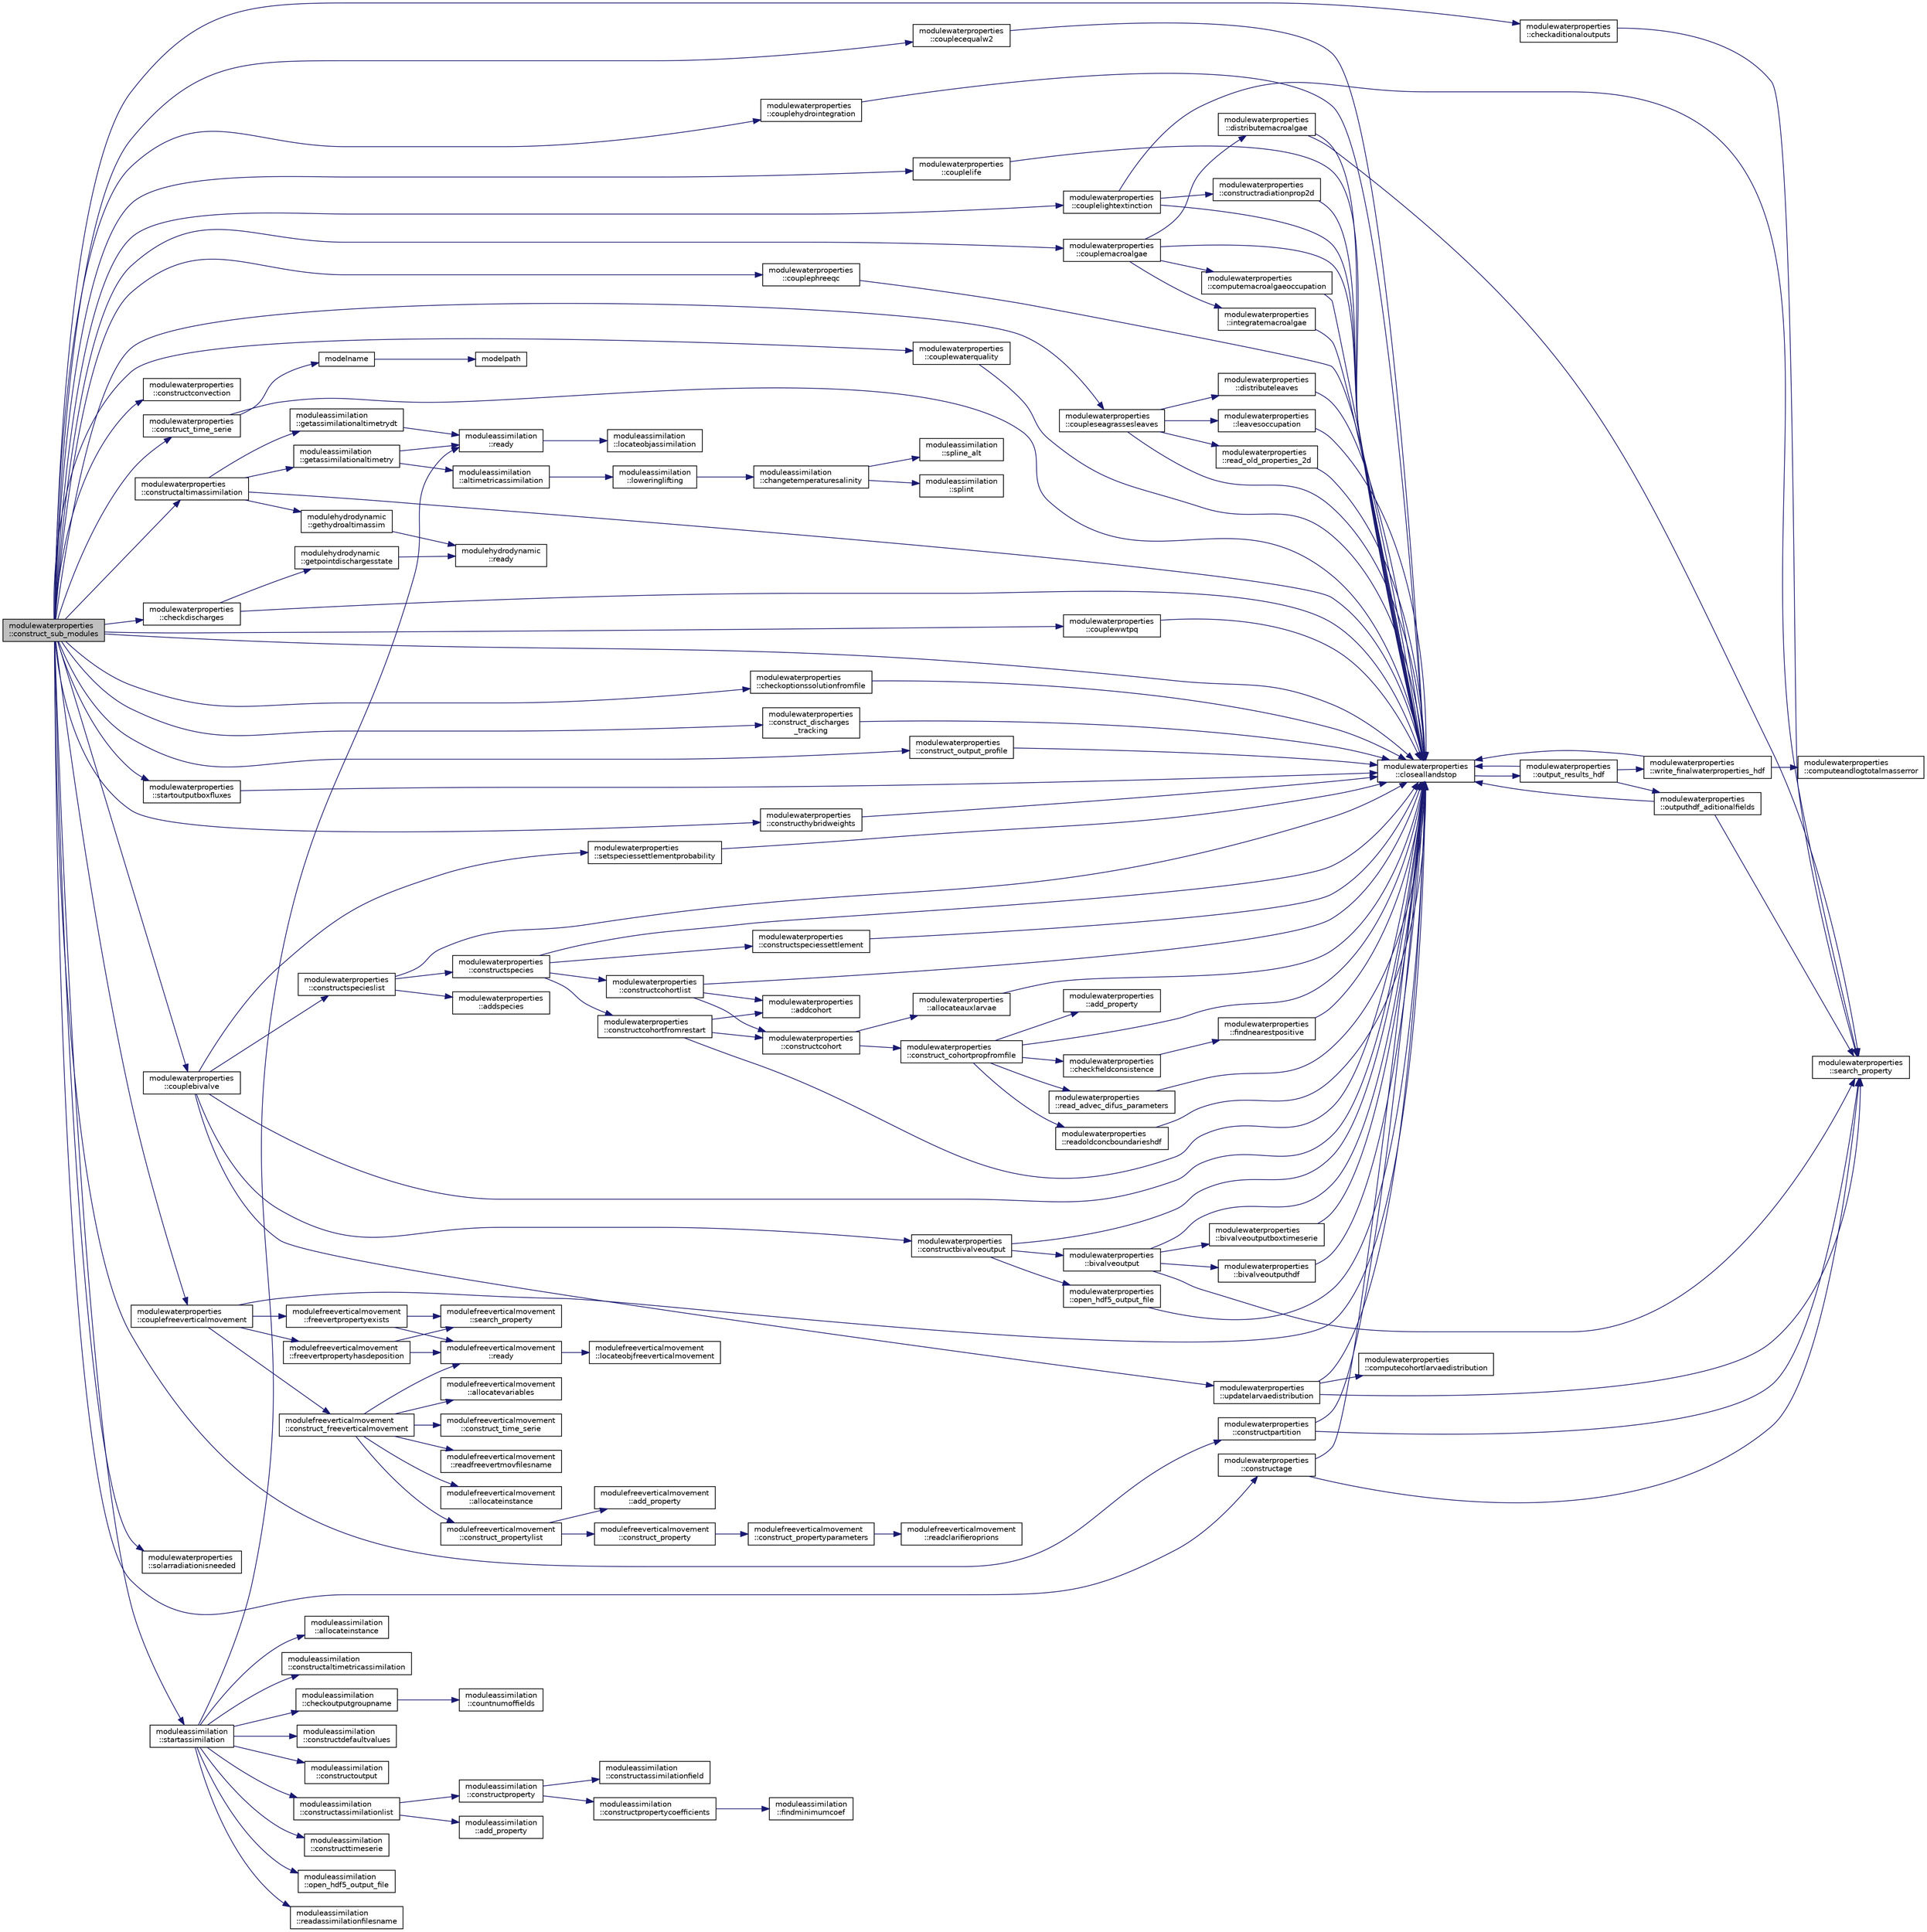 digraph "modulewaterproperties::construct_sub_modules"
{
 // LATEX_PDF_SIZE
  edge [fontname="Helvetica",fontsize="10",labelfontname="Helvetica",labelfontsize="10"];
  node [fontname="Helvetica",fontsize="10",shape=record];
  rankdir="LR";
  Node1 [label="modulewaterproperties\l::construct_sub_modules",height=0.2,width=0.4,color="black", fillcolor="grey75", style="filled", fontcolor="black",tooltip=" "];
  Node1 -> Node2 [color="midnightblue",fontsize="10",style="solid",fontname="Helvetica"];
  Node2 [label="modulewaterproperties\l::checkaditionaloutputs",height=0.2,width=0.4,color="black", fillcolor="white", style="filled",URL="$namespacemodulewaterproperties.html#aa08d6c50fcab3e8816fe7775bd101952",tooltip=" "];
  Node2 -> Node3 [color="midnightblue",fontsize="10",style="solid",fontname="Helvetica"];
  Node3 [label="modulewaterproperties\l::search_property",height=0.2,width=0.4,color="black", fillcolor="white", style="filled",URL="$namespacemodulewaterproperties.html#ae6b7d758da27fb15faee52b3ed14029d",tooltip=" "];
  Node1 -> Node4 [color="midnightblue",fontsize="10",style="solid",fontname="Helvetica"];
  Node4 [label="modulewaterproperties\l::checkdischarges",height=0.2,width=0.4,color="black", fillcolor="white", style="filled",URL="$namespacemodulewaterproperties.html#a3d45e3e4c8782ebce340659d7f000fbb",tooltip=" "];
  Node4 -> Node5 [color="midnightblue",fontsize="10",style="solid",fontname="Helvetica"];
  Node5 [label="modulewaterproperties\l::closeallandstop",height=0.2,width=0.4,color="black", fillcolor="white", style="filled",URL="$namespacemodulewaterproperties.html#a5bb74dfe4637836633ca6817a4a72758",tooltip=" "];
  Node5 -> Node6 [color="midnightblue",fontsize="10",style="solid",fontname="Helvetica"];
  Node6 [label="modulewaterproperties\l::output_results_hdf",height=0.2,width=0.4,color="black", fillcolor="white", style="filled",URL="$namespacemodulewaterproperties.html#a78143a2ee73e78a6441a03852a7b9f9a",tooltip=" "];
  Node6 -> Node5 [color="midnightblue",fontsize="10",style="solid",fontname="Helvetica"];
  Node6 -> Node7 [color="midnightblue",fontsize="10",style="solid",fontname="Helvetica"];
  Node7 [label="modulewaterproperties\l::outputhdf_aditionalfields",height=0.2,width=0.4,color="black", fillcolor="white", style="filled",URL="$namespacemodulewaterproperties.html#a0e590dc368b505cd9ea918d724d3eee3",tooltip=" "];
  Node7 -> Node5 [color="midnightblue",fontsize="10",style="solid",fontname="Helvetica"];
  Node7 -> Node3 [color="midnightblue",fontsize="10",style="solid",fontname="Helvetica"];
  Node6 -> Node8 [color="midnightblue",fontsize="10",style="solid",fontname="Helvetica"];
  Node8 [label="modulewaterproperties\l::write_finalwaterproperties_hdf",height=0.2,width=0.4,color="black", fillcolor="white", style="filled",URL="$namespacemodulewaterproperties.html#a2893cea8ca427b1290aeb65593659aa0",tooltip=" "];
  Node8 -> Node5 [color="midnightblue",fontsize="10",style="solid",fontname="Helvetica"];
  Node8 -> Node9 [color="midnightblue",fontsize="10",style="solid",fontname="Helvetica"];
  Node9 [label="modulewaterproperties\l::computeandlogtotalmasserror",height=0.2,width=0.4,color="black", fillcolor="white", style="filled",URL="$namespacemodulewaterproperties.html#af1b9165b0e72747e4478868c7e5eff00",tooltip=" "];
  Node4 -> Node10 [color="midnightblue",fontsize="10",style="solid",fontname="Helvetica"];
  Node10 [label="modulehydrodynamic\l::getpointdischargesstate",height=0.2,width=0.4,color="black", fillcolor="white", style="filled",URL="$namespacemodulehydrodynamic.html#a6ebc590498ef2108834cad47a70d1f3a",tooltip=" "];
  Node10 -> Node11 [color="midnightblue",fontsize="10",style="solid",fontname="Helvetica"];
  Node11 [label="modulehydrodynamic\l::ready",height=0.2,width=0.4,color="black", fillcolor="white", style="filled",URL="$namespacemodulehydrodynamic.html#a541821548a44af36e71f5eddedae890e",tooltip=" "];
  Node1 -> Node12 [color="midnightblue",fontsize="10",style="solid",fontname="Helvetica"];
  Node12 [label="modulewaterproperties\l::checkoptionssolutionfromfile",height=0.2,width=0.4,color="black", fillcolor="white", style="filled",URL="$namespacemodulewaterproperties.html#a57c8ab92e75b6233d379f6d614bdd148",tooltip=" "];
  Node12 -> Node5 [color="midnightblue",fontsize="10",style="solid",fontname="Helvetica"];
  Node1 -> Node5 [color="midnightblue",fontsize="10",style="solid",fontname="Helvetica"];
  Node1 -> Node13 [color="midnightblue",fontsize="10",style="solid",fontname="Helvetica"];
  Node13 [label="modulewaterproperties\l::construct_discharges\l_tracking",height=0.2,width=0.4,color="black", fillcolor="white", style="filled",URL="$namespacemodulewaterproperties.html#a30c3709afcaafdcec85f3efda5a73d03",tooltip=" "];
  Node13 -> Node5 [color="midnightblue",fontsize="10",style="solid",fontname="Helvetica"];
  Node1 -> Node14 [color="midnightblue",fontsize="10",style="solid",fontname="Helvetica"];
  Node14 [label="modulewaterproperties\l::construct_output_profile",height=0.2,width=0.4,color="black", fillcolor="white", style="filled",URL="$namespacemodulewaterproperties.html#a0df2c60cf00ccbb52f0db0aa65924c93",tooltip=" "];
  Node14 -> Node5 [color="midnightblue",fontsize="10",style="solid",fontname="Helvetica"];
  Node1 -> Node15 [color="midnightblue",fontsize="10",style="solid",fontname="Helvetica"];
  Node15 [label="modulewaterproperties\l::construct_time_serie",height=0.2,width=0.4,color="black", fillcolor="white", style="filled",URL="$namespacemodulewaterproperties.html#a0067cb435852460b42999329f0637ab7",tooltip=" "];
  Node15 -> Node5 [color="midnightblue",fontsize="10",style="solid",fontname="Helvetica"];
  Node15 -> Node16 [color="midnightblue",fontsize="10",style="solid",fontname="Helvetica"];
  Node16 [label="modelname",height=0.2,width=0.4,color="black", fillcolor="white", style="filled",URL="$_main_8_f90.html#af0ae0b978e6573bc461573aa66062e83",tooltip=" "];
  Node16 -> Node17 [color="midnightblue",fontsize="10",style="solid",fontname="Helvetica"];
  Node17 [label="modelpath",height=0.2,width=0.4,color="black", fillcolor="white", style="filled",URL="$_main_8_f90.html#ada5b220b45dcba73a75264dcde43e3bd",tooltip=" "];
  Node1 -> Node18 [color="midnightblue",fontsize="10",style="solid",fontname="Helvetica"];
  Node18 [label="modulewaterproperties\l::constructage",height=0.2,width=0.4,color="black", fillcolor="white", style="filled",URL="$namespacemodulewaterproperties.html#ad670c20ce44d68b70fd32aa550c904db",tooltip=" "];
  Node18 -> Node5 [color="midnightblue",fontsize="10",style="solid",fontname="Helvetica"];
  Node18 -> Node3 [color="midnightblue",fontsize="10",style="solid",fontname="Helvetica"];
  Node1 -> Node19 [color="midnightblue",fontsize="10",style="solid",fontname="Helvetica"];
  Node19 [label="modulewaterproperties\l::constructaltimassimilation",height=0.2,width=0.4,color="black", fillcolor="white", style="filled",URL="$namespacemodulewaterproperties.html#ac1893e82a87294024a1db3f0c2a7a842",tooltip=" "];
  Node19 -> Node5 [color="midnightblue",fontsize="10",style="solid",fontname="Helvetica"];
  Node19 -> Node20 [color="midnightblue",fontsize="10",style="solid",fontname="Helvetica"];
  Node20 [label="moduleassimilation\l::getassimilationaltimetry",height=0.2,width=0.4,color="black", fillcolor="white", style="filled",URL="$namespacemoduleassimilation.html#ae8923d911da53170ca8bc79256ecfaee",tooltip=" "];
  Node20 -> Node21 [color="midnightblue",fontsize="10",style="solid",fontname="Helvetica"];
  Node21 [label="moduleassimilation\l::altimetricassimilation",height=0.2,width=0.4,color="black", fillcolor="white", style="filled",URL="$namespacemoduleassimilation.html#af392c1f06d8b730776cfb5680aaf95cb",tooltip=" "];
  Node21 -> Node22 [color="midnightblue",fontsize="10",style="solid",fontname="Helvetica"];
  Node22 [label="moduleassimilation\l::loweringlifting",height=0.2,width=0.4,color="black", fillcolor="white", style="filled",URL="$namespacemoduleassimilation.html#adb4698b9b7aa680222581e31452094dc",tooltip=" "];
  Node22 -> Node23 [color="midnightblue",fontsize="10",style="solid",fontname="Helvetica"];
  Node23 [label="moduleassimilation\l::changetemperaturesalinity",height=0.2,width=0.4,color="black", fillcolor="white", style="filled",URL="$namespacemoduleassimilation.html#a689487c17f9fdb64311b351530c9244a",tooltip=" "];
  Node23 -> Node24 [color="midnightblue",fontsize="10",style="solid",fontname="Helvetica"];
  Node24 [label="moduleassimilation\l::spline_alt",height=0.2,width=0.4,color="black", fillcolor="white", style="filled",URL="$namespacemoduleassimilation.html#a4473000cecbde1abb63d63fc9a6f5858",tooltip=" "];
  Node23 -> Node25 [color="midnightblue",fontsize="10",style="solid",fontname="Helvetica"];
  Node25 [label="moduleassimilation\l::splint",height=0.2,width=0.4,color="black", fillcolor="white", style="filled",URL="$namespacemoduleassimilation.html#a5db3c59220db22267e7e1e7eca84a356",tooltip=" "];
  Node20 -> Node26 [color="midnightblue",fontsize="10",style="solid",fontname="Helvetica"];
  Node26 [label="moduleassimilation\l::ready",height=0.2,width=0.4,color="black", fillcolor="white", style="filled",URL="$namespacemoduleassimilation.html#a7c7eb17646a26837c5dfb9acc963b010",tooltip=" "];
  Node26 -> Node27 [color="midnightblue",fontsize="10",style="solid",fontname="Helvetica"];
  Node27 [label="moduleassimilation\l::locateobjassimilation",height=0.2,width=0.4,color="black", fillcolor="white", style="filled",URL="$namespacemoduleassimilation.html#acb3e0bb143f8372bac2b99052ba4943d",tooltip=" "];
  Node19 -> Node28 [color="midnightblue",fontsize="10",style="solid",fontname="Helvetica"];
  Node28 [label="moduleassimilation\l::getassimilationaltimetrydt",height=0.2,width=0.4,color="black", fillcolor="white", style="filled",URL="$namespacemoduleassimilation.html#a4c4fab1da99106327a65575667e03252",tooltip=" "];
  Node28 -> Node26 [color="midnightblue",fontsize="10",style="solid",fontname="Helvetica"];
  Node19 -> Node29 [color="midnightblue",fontsize="10",style="solid",fontname="Helvetica"];
  Node29 [label="modulehydrodynamic\l::gethydroaltimassim",height=0.2,width=0.4,color="black", fillcolor="white", style="filled",URL="$namespacemodulehydrodynamic.html#a4d4e017a80d72328f2cdd7b71420fbf3",tooltip=" "];
  Node29 -> Node11 [color="midnightblue",fontsize="10",style="solid",fontname="Helvetica"];
  Node1 -> Node30 [color="midnightblue",fontsize="10",style="solid",fontname="Helvetica"];
  Node30 [label="modulewaterproperties\l::constructconvection",height=0.2,width=0.4,color="black", fillcolor="white", style="filled",URL="$namespacemodulewaterproperties.html#ad8de5e881e7e755e1d5eaa908ad599eb",tooltip=" "];
  Node1 -> Node31 [color="midnightblue",fontsize="10",style="solid",fontname="Helvetica"];
  Node31 [label="modulewaterproperties\l::constructhybridweights",height=0.2,width=0.4,color="black", fillcolor="white", style="filled",URL="$namespacemodulewaterproperties.html#a9167d6301bd0853ded33f93fb437a619",tooltip=" "];
  Node31 -> Node5 [color="midnightblue",fontsize="10",style="solid",fontname="Helvetica"];
  Node1 -> Node32 [color="midnightblue",fontsize="10",style="solid",fontname="Helvetica"];
  Node32 [label="modulewaterproperties\l::constructpartition",height=0.2,width=0.4,color="black", fillcolor="white", style="filled",URL="$namespacemodulewaterproperties.html#ac9b1f4e5840ee5c5f36ff7bee993386b",tooltip=" "];
  Node32 -> Node5 [color="midnightblue",fontsize="10",style="solid",fontname="Helvetica"];
  Node32 -> Node3 [color="midnightblue",fontsize="10",style="solid",fontname="Helvetica"];
  Node1 -> Node33 [color="midnightblue",fontsize="10",style="solid",fontname="Helvetica"];
  Node33 [label="modulewaterproperties\l::couplebivalve",height=0.2,width=0.4,color="black", fillcolor="white", style="filled",URL="$namespacemodulewaterproperties.html#ab7e6de4d55639d85393ee68b800ba784",tooltip=" "];
  Node33 -> Node5 [color="midnightblue",fontsize="10",style="solid",fontname="Helvetica"];
  Node33 -> Node34 [color="midnightblue",fontsize="10",style="solid",fontname="Helvetica"];
  Node34 [label="modulewaterproperties\l::constructbivalveoutput",height=0.2,width=0.4,color="black", fillcolor="white", style="filled",URL="$namespacemodulewaterproperties.html#abe78da28c4264216e9c5f3d2e8a558f4",tooltip=" "];
  Node34 -> Node35 [color="midnightblue",fontsize="10",style="solid",fontname="Helvetica"];
  Node35 [label="modulewaterproperties\l::bivalveoutput",height=0.2,width=0.4,color="black", fillcolor="white", style="filled",URL="$namespacemodulewaterproperties.html#a8446703f7cbfef308ed1b6f7114594a2",tooltip=" "];
  Node35 -> Node36 [color="midnightblue",fontsize="10",style="solid",fontname="Helvetica"];
  Node36 [label="modulewaterproperties\l::bivalveoutputboxtimeserie",height=0.2,width=0.4,color="black", fillcolor="white", style="filled",URL="$namespacemodulewaterproperties.html#afcdb7811c7721d558a0d6ec94b87f297",tooltip=" "];
  Node36 -> Node5 [color="midnightblue",fontsize="10",style="solid",fontname="Helvetica"];
  Node35 -> Node37 [color="midnightblue",fontsize="10",style="solid",fontname="Helvetica"];
  Node37 [label="modulewaterproperties\l::bivalveoutputhdf",height=0.2,width=0.4,color="black", fillcolor="white", style="filled",URL="$namespacemodulewaterproperties.html#a6d9213c5f38db58c01899d8b68076950",tooltip=" "];
  Node37 -> Node5 [color="midnightblue",fontsize="10",style="solid",fontname="Helvetica"];
  Node35 -> Node5 [color="midnightblue",fontsize="10",style="solid",fontname="Helvetica"];
  Node35 -> Node3 [color="midnightblue",fontsize="10",style="solid",fontname="Helvetica"];
  Node34 -> Node5 [color="midnightblue",fontsize="10",style="solid",fontname="Helvetica"];
  Node34 -> Node38 [color="midnightblue",fontsize="10",style="solid",fontname="Helvetica"];
  Node38 [label="modulewaterproperties\l::open_hdf5_output_file",height=0.2,width=0.4,color="black", fillcolor="white", style="filled",URL="$namespacemodulewaterproperties.html#a20976aef3db724e8f1b9ec39453b5a98",tooltip=" "];
  Node38 -> Node5 [color="midnightblue",fontsize="10",style="solid",fontname="Helvetica"];
  Node33 -> Node39 [color="midnightblue",fontsize="10",style="solid",fontname="Helvetica"];
  Node39 [label="modulewaterproperties\l::constructspecieslist",height=0.2,width=0.4,color="black", fillcolor="white", style="filled",URL="$namespacemodulewaterproperties.html#aab78d8efe1058e8c8918e9ae266897d0",tooltip=" "];
  Node39 -> Node40 [color="midnightblue",fontsize="10",style="solid",fontname="Helvetica"];
  Node40 [label="modulewaterproperties\l::addspecies",height=0.2,width=0.4,color="black", fillcolor="white", style="filled",URL="$namespacemodulewaterproperties.html#a3a5d5bfc3fea263034ab4c86a339e9f5",tooltip=" "];
  Node39 -> Node5 [color="midnightblue",fontsize="10",style="solid",fontname="Helvetica"];
  Node39 -> Node41 [color="midnightblue",fontsize="10",style="solid",fontname="Helvetica"];
  Node41 [label="modulewaterproperties\l::constructspecies",height=0.2,width=0.4,color="black", fillcolor="white", style="filled",URL="$namespacemodulewaterproperties.html#a34a1aa06efecd62c35348355c7bab36e",tooltip=" "];
  Node41 -> Node5 [color="midnightblue",fontsize="10",style="solid",fontname="Helvetica"];
  Node41 -> Node42 [color="midnightblue",fontsize="10",style="solid",fontname="Helvetica"];
  Node42 [label="modulewaterproperties\l::constructcohortfromrestart",height=0.2,width=0.4,color="black", fillcolor="white", style="filled",URL="$namespacemodulewaterproperties.html#a1c0b4f7abb2ee1226f22838efe265c80",tooltip=" "];
  Node42 -> Node43 [color="midnightblue",fontsize="10",style="solid",fontname="Helvetica"];
  Node43 [label="modulewaterproperties\l::addcohort",height=0.2,width=0.4,color="black", fillcolor="white", style="filled",URL="$namespacemodulewaterproperties.html#a2a206e94af2b9f46781896fdc7ccfb3a",tooltip=" "];
  Node42 -> Node5 [color="midnightblue",fontsize="10",style="solid",fontname="Helvetica"];
  Node42 -> Node44 [color="midnightblue",fontsize="10",style="solid",fontname="Helvetica"];
  Node44 [label="modulewaterproperties\l::constructcohort",height=0.2,width=0.4,color="black", fillcolor="white", style="filled",URL="$namespacemodulewaterproperties.html#ae8f037a58e95e5182b8c0d4b073ad271",tooltip=" "];
  Node44 -> Node45 [color="midnightblue",fontsize="10",style="solid",fontname="Helvetica"];
  Node45 [label="modulewaterproperties\l::allocateauxlarvae",height=0.2,width=0.4,color="black", fillcolor="white", style="filled",URL="$namespacemodulewaterproperties.html#a7cc00cb7efcee6190d254a8eb846064c",tooltip=" "];
  Node45 -> Node5 [color="midnightblue",fontsize="10",style="solid",fontname="Helvetica"];
  Node44 -> Node46 [color="midnightblue",fontsize="10",style="solid",fontname="Helvetica"];
  Node46 [label="modulewaterproperties\l::construct_cohortpropfromfile",height=0.2,width=0.4,color="black", fillcolor="white", style="filled",URL="$namespacemodulewaterproperties.html#ad9060a1bd0766835e26c1961f52d84a0",tooltip=" "];
  Node46 -> Node47 [color="midnightblue",fontsize="10",style="solid",fontname="Helvetica"];
  Node47 [label="modulewaterproperties\l::add_property",height=0.2,width=0.4,color="black", fillcolor="white", style="filled",URL="$namespacemodulewaterproperties.html#ac86532460470d9c3746a9645ede24903",tooltip=" "];
  Node46 -> Node48 [color="midnightblue",fontsize="10",style="solid",fontname="Helvetica"];
  Node48 [label="modulewaterproperties\l::checkfieldconsistence",height=0.2,width=0.4,color="black", fillcolor="white", style="filled",URL="$namespacemodulewaterproperties.html#ae1f665f653d3f72ef388bbb889ec57c9",tooltip=" "];
  Node48 -> Node49 [color="midnightblue",fontsize="10",style="solid",fontname="Helvetica"];
  Node49 [label="modulewaterproperties\l::findnearestpositive",height=0.2,width=0.4,color="black", fillcolor="white", style="filled",URL="$namespacemodulewaterproperties.html#a9af27763ee733163a23f71ee92aafb09",tooltip=" "];
  Node49 -> Node5 [color="midnightblue",fontsize="10",style="solid",fontname="Helvetica"];
  Node46 -> Node5 [color="midnightblue",fontsize="10",style="solid",fontname="Helvetica"];
  Node46 -> Node50 [color="midnightblue",fontsize="10",style="solid",fontname="Helvetica"];
  Node50 [label="modulewaterproperties\l::read_advec_difus_parameters",height=0.2,width=0.4,color="black", fillcolor="white", style="filled",URL="$namespacemodulewaterproperties.html#a178c0df0a5c46c1d129d7dfd6e6982fc",tooltip=" "];
  Node50 -> Node5 [color="midnightblue",fontsize="10",style="solid",fontname="Helvetica"];
  Node46 -> Node51 [color="midnightblue",fontsize="10",style="solid",fontname="Helvetica"];
  Node51 [label="modulewaterproperties\l::readoldconcboundarieshdf",height=0.2,width=0.4,color="black", fillcolor="white", style="filled",URL="$namespacemodulewaterproperties.html#ab37c7ef1af4bcefaf38220a0ce3fdf12",tooltip=" "];
  Node51 -> Node5 [color="midnightblue",fontsize="10",style="solid",fontname="Helvetica"];
  Node41 -> Node52 [color="midnightblue",fontsize="10",style="solid",fontname="Helvetica"];
  Node52 [label="modulewaterproperties\l::constructcohortlist",height=0.2,width=0.4,color="black", fillcolor="white", style="filled",URL="$namespacemodulewaterproperties.html#abc72b5ed3f87133ad8c1dfd787c6eee5",tooltip=" "];
  Node52 -> Node43 [color="midnightblue",fontsize="10",style="solid",fontname="Helvetica"];
  Node52 -> Node5 [color="midnightblue",fontsize="10",style="solid",fontname="Helvetica"];
  Node52 -> Node44 [color="midnightblue",fontsize="10",style="solid",fontname="Helvetica"];
  Node41 -> Node53 [color="midnightblue",fontsize="10",style="solid",fontname="Helvetica"];
  Node53 [label="modulewaterproperties\l::constructspeciessettlement",height=0.2,width=0.4,color="black", fillcolor="white", style="filled",URL="$namespacemodulewaterproperties.html#a3d2b79958b73c28e20d23afd2fe092ef",tooltip=" "];
  Node53 -> Node5 [color="midnightblue",fontsize="10",style="solid",fontname="Helvetica"];
  Node33 -> Node54 [color="midnightblue",fontsize="10",style="solid",fontname="Helvetica"];
  Node54 [label="modulewaterproperties\l::setspeciessettlementprobability",height=0.2,width=0.4,color="black", fillcolor="white", style="filled",URL="$namespacemodulewaterproperties.html#a634883e39ff4b721f62c2324303fa3c4",tooltip=" "];
  Node54 -> Node5 [color="midnightblue",fontsize="10",style="solid",fontname="Helvetica"];
  Node33 -> Node55 [color="midnightblue",fontsize="10",style="solid",fontname="Helvetica"];
  Node55 [label="modulewaterproperties\l::updatelarvaedistribution",height=0.2,width=0.4,color="black", fillcolor="white", style="filled",URL="$namespacemodulewaterproperties.html#a9362aa51fad7e9cae9cd548057855662",tooltip=" "];
  Node55 -> Node5 [color="midnightblue",fontsize="10",style="solid",fontname="Helvetica"];
  Node55 -> Node56 [color="midnightblue",fontsize="10",style="solid",fontname="Helvetica"];
  Node56 [label="modulewaterproperties\l::computecohortlarvaedistribution",height=0.2,width=0.4,color="black", fillcolor="white", style="filled",URL="$namespacemodulewaterproperties.html#a21e9506395b0784b11cea81e68719de8",tooltip=" "];
  Node55 -> Node3 [color="midnightblue",fontsize="10",style="solid",fontname="Helvetica"];
  Node1 -> Node57 [color="midnightblue",fontsize="10",style="solid",fontname="Helvetica"];
  Node57 [label="modulewaterproperties\l::couplecequalw2",height=0.2,width=0.4,color="black", fillcolor="white", style="filled",URL="$namespacemodulewaterproperties.html#a7478a221b172ba61186f09416e5b3b0d",tooltip=" "];
  Node57 -> Node5 [color="midnightblue",fontsize="10",style="solid",fontname="Helvetica"];
  Node1 -> Node58 [color="midnightblue",fontsize="10",style="solid",fontname="Helvetica"];
  Node58 [label="modulewaterproperties\l::couplefreeverticalmovement",height=0.2,width=0.4,color="black", fillcolor="white", style="filled",URL="$namespacemodulewaterproperties.html#ab19037aba70755844475216443ec3a35",tooltip=" "];
  Node58 -> Node5 [color="midnightblue",fontsize="10",style="solid",fontname="Helvetica"];
  Node58 -> Node59 [color="midnightblue",fontsize="10",style="solid",fontname="Helvetica"];
  Node59 [label="modulefreeverticalmovement\l::construct_freeverticalmovement",height=0.2,width=0.4,color="black", fillcolor="white", style="filled",URL="$namespacemodulefreeverticalmovement.html#a3b98553e1845617e703a449e92c798c9",tooltip=" "];
  Node59 -> Node60 [color="midnightblue",fontsize="10",style="solid",fontname="Helvetica"];
  Node60 [label="modulefreeverticalmovement\l::allocateinstance",height=0.2,width=0.4,color="black", fillcolor="white", style="filled",URL="$namespacemodulefreeverticalmovement.html#a07f25d7228ee74ef7003eea9ba19e494",tooltip=" "];
  Node59 -> Node61 [color="midnightblue",fontsize="10",style="solid",fontname="Helvetica"];
  Node61 [label="modulefreeverticalmovement\l::allocatevariables",height=0.2,width=0.4,color="black", fillcolor="white", style="filled",URL="$namespacemodulefreeverticalmovement.html#a7ec18a4b674d7b9ea1339f2a93116e0a",tooltip=" "];
  Node59 -> Node62 [color="midnightblue",fontsize="10",style="solid",fontname="Helvetica"];
  Node62 [label="modulefreeverticalmovement\l::construct_propertylist",height=0.2,width=0.4,color="black", fillcolor="white", style="filled",URL="$namespacemodulefreeverticalmovement.html#a5ca7e73e0a11ea273e8a65cdd0734e44",tooltip=" "];
  Node62 -> Node63 [color="midnightblue",fontsize="10",style="solid",fontname="Helvetica"];
  Node63 [label="modulefreeverticalmovement\l::add_property",height=0.2,width=0.4,color="black", fillcolor="white", style="filled",URL="$namespacemodulefreeverticalmovement.html#a9138567f31f0c9e91b69d5268c3855ce",tooltip=" "];
  Node62 -> Node64 [color="midnightblue",fontsize="10",style="solid",fontname="Helvetica"];
  Node64 [label="modulefreeverticalmovement\l::construct_property",height=0.2,width=0.4,color="black", fillcolor="white", style="filled",URL="$namespacemodulefreeverticalmovement.html#af393a68b806664c9eea39ca1dec93cf9",tooltip=" "];
  Node64 -> Node65 [color="midnightblue",fontsize="10",style="solid",fontname="Helvetica"];
  Node65 [label="modulefreeverticalmovement\l::construct_propertyparameters",height=0.2,width=0.4,color="black", fillcolor="white", style="filled",URL="$namespacemodulefreeverticalmovement.html#a5899cd9d999076fff990bfecf3b374a7",tooltip=" "];
  Node65 -> Node66 [color="midnightblue",fontsize="10",style="solid",fontname="Helvetica"];
  Node66 [label="modulefreeverticalmovement\l::readclarifieroprions",height=0.2,width=0.4,color="black", fillcolor="white", style="filled",URL="$namespacemodulefreeverticalmovement.html#a2b10bad3ef2fbac72aed08e6bf29bcd6",tooltip=" "];
  Node59 -> Node67 [color="midnightblue",fontsize="10",style="solid",fontname="Helvetica"];
  Node67 [label="modulefreeverticalmovement\l::construct_time_serie",height=0.2,width=0.4,color="black", fillcolor="white", style="filled",URL="$namespacemodulefreeverticalmovement.html#a2ca295c9f72cbcb4ce9b0d893235eca0",tooltip=" "];
  Node59 -> Node68 [color="midnightblue",fontsize="10",style="solid",fontname="Helvetica"];
  Node68 [label="modulefreeverticalmovement\l::readfreevertmovfilesname",height=0.2,width=0.4,color="black", fillcolor="white", style="filled",URL="$namespacemodulefreeverticalmovement.html#adb8368e5dfca81f3d1a6bd7881e19c7f",tooltip=" "];
  Node59 -> Node69 [color="midnightblue",fontsize="10",style="solid",fontname="Helvetica"];
  Node69 [label="modulefreeverticalmovement\l::ready",height=0.2,width=0.4,color="black", fillcolor="white", style="filled",URL="$namespacemodulefreeverticalmovement.html#a6822a6ac8c2596feb6110b6fa936b42b",tooltip=" "];
  Node69 -> Node70 [color="midnightblue",fontsize="10",style="solid",fontname="Helvetica"];
  Node70 [label="modulefreeverticalmovement\l::locateobjfreeverticalmovement",height=0.2,width=0.4,color="black", fillcolor="white", style="filled",URL="$namespacemodulefreeverticalmovement.html#a5b77a0a606cd82e8b48959c866cc4029",tooltip=" "];
  Node58 -> Node71 [color="midnightblue",fontsize="10",style="solid",fontname="Helvetica"];
  Node71 [label="modulefreeverticalmovement\l::freevertpropertyexists",height=0.2,width=0.4,color="black", fillcolor="white", style="filled",URL="$namespacemodulefreeverticalmovement.html#abe59234b027e4daf4dad54daa42f5438",tooltip=" "];
  Node71 -> Node69 [color="midnightblue",fontsize="10",style="solid",fontname="Helvetica"];
  Node71 -> Node72 [color="midnightblue",fontsize="10",style="solid",fontname="Helvetica"];
  Node72 [label="modulefreeverticalmovement\l::search_property",height=0.2,width=0.4,color="black", fillcolor="white", style="filled",URL="$namespacemodulefreeverticalmovement.html#a7533a239e57263d95d53d832615113be",tooltip=" "];
  Node58 -> Node73 [color="midnightblue",fontsize="10",style="solid",fontname="Helvetica"];
  Node73 [label="modulefreeverticalmovement\l::freevertpropertyhasdeposition",height=0.2,width=0.4,color="black", fillcolor="white", style="filled",URL="$namespacemodulefreeverticalmovement.html#a5df00d9a684664131c8c007872e866a8",tooltip=" "];
  Node73 -> Node69 [color="midnightblue",fontsize="10",style="solid",fontname="Helvetica"];
  Node73 -> Node72 [color="midnightblue",fontsize="10",style="solid",fontname="Helvetica"];
  Node1 -> Node74 [color="midnightblue",fontsize="10",style="solid",fontname="Helvetica"];
  Node74 [label="modulewaterproperties\l::couplehydrointegration",height=0.2,width=0.4,color="black", fillcolor="white", style="filled",URL="$namespacemodulewaterproperties.html#a52ab6cc6910ba77bfa6154aca1f67db0",tooltip=" "];
  Node74 -> Node5 [color="midnightblue",fontsize="10",style="solid",fontname="Helvetica"];
  Node1 -> Node75 [color="midnightblue",fontsize="10",style="solid",fontname="Helvetica"];
  Node75 [label="modulewaterproperties\l::couplelife",height=0.2,width=0.4,color="black", fillcolor="white", style="filled",URL="$namespacemodulewaterproperties.html#a2568e97ada2e06111796b52ea4b7c50a",tooltip=" "];
  Node75 -> Node5 [color="midnightblue",fontsize="10",style="solid",fontname="Helvetica"];
  Node1 -> Node76 [color="midnightblue",fontsize="10",style="solid",fontname="Helvetica"];
  Node76 [label="modulewaterproperties\l::couplelightextinction",height=0.2,width=0.4,color="black", fillcolor="white", style="filled",URL="$namespacemodulewaterproperties.html#a26a4b3541362ed971440672979e6fedb",tooltip=" "];
  Node76 -> Node5 [color="midnightblue",fontsize="10",style="solid",fontname="Helvetica"];
  Node76 -> Node77 [color="midnightblue",fontsize="10",style="solid",fontname="Helvetica"];
  Node77 [label="modulewaterproperties\l::constructradiationprop2d",height=0.2,width=0.4,color="black", fillcolor="white", style="filled",URL="$namespacemodulewaterproperties.html#a65f998f733aab349201d1312f53c4359",tooltip=" "];
  Node77 -> Node5 [color="midnightblue",fontsize="10",style="solid",fontname="Helvetica"];
  Node76 -> Node3 [color="midnightblue",fontsize="10",style="solid",fontname="Helvetica"];
  Node1 -> Node78 [color="midnightblue",fontsize="10",style="solid",fontname="Helvetica"];
  Node78 [label="modulewaterproperties\l::couplemacroalgae",height=0.2,width=0.4,color="black", fillcolor="white", style="filled",URL="$namespacemodulewaterproperties.html#a2eeb2f2e0e29e2293f16af83dcbe02bb",tooltip=" "];
  Node78 -> Node5 [color="midnightblue",fontsize="10",style="solid",fontname="Helvetica"];
  Node78 -> Node79 [color="midnightblue",fontsize="10",style="solid",fontname="Helvetica"];
  Node79 [label="modulewaterproperties\l::computemacroalgaeoccupation",height=0.2,width=0.4,color="black", fillcolor="white", style="filled",URL="$namespacemodulewaterproperties.html#a196db184712b743908b747b05495bc60",tooltip=" "];
  Node79 -> Node5 [color="midnightblue",fontsize="10",style="solid",fontname="Helvetica"];
  Node78 -> Node80 [color="midnightblue",fontsize="10",style="solid",fontname="Helvetica"];
  Node80 [label="modulewaterproperties\l::distributemacroalgae",height=0.2,width=0.4,color="black", fillcolor="white", style="filled",URL="$namespacemodulewaterproperties.html#a45571c439a7d4a05be3b427eb5ff0b9a",tooltip=" "];
  Node80 -> Node5 [color="midnightblue",fontsize="10",style="solid",fontname="Helvetica"];
  Node80 -> Node3 [color="midnightblue",fontsize="10",style="solid",fontname="Helvetica"];
  Node78 -> Node81 [color="midnightblue",fontsize="10",style="solid",fontname="Helvetica"];
  Node81 [label="modulewaterproperties\l::integratemacroalgae",height=0.2,width=0.4,color="black", fillcolor="white", style="filled",URL="$namespacemodulewaterproperties.html#a27e3b4870b21a44136c19ab777be7e33",tooltip=" "];
  Node81 -> Node5 [color="midnightblue",fontsize="10",style="solid",fontname="Helvetica"];
  Node1 -> Node82 [color="midnightblue",fontsize="10",style="solid",fontname="Helvetica"];
  Node82 [label="modulewaterproperties\l::couplephreeqc",height=0.2,width=0.4,color="black", fillcolor="white", style="filled",URL="$namespacemodulewaterproperties.html#a191c738815d3d3376105cfd51b26b59d",tooltip=" "];
  Node82 -> Node5 [color="midnightblue",fontsize="10",style="solid",fontname="Helvetica"];
  Node1 -> Node83 [color="midnightblue",fontsize="10",style="solid",fontname="Helvetica"];
  Node83 [label="modulewaterproperties\l::coupleseagrassesleaves",height=0.2,width=0.4,color="black", fillcolor="white", style="filled",URL="$namespacemodulewaterproperties.html#ad4fbcdc5c8f0cd8982dbe65a88f54ab8",tooltip=" "];
  Node83 -> Node5 [color="midnightblue",fontsize="10",style="solid",fontname="Helvetica"];
  Node83 -> Node84 [color="midnightblue",fontsize="10",style="solid",fontname="Helvetica"];
  Node84 [label="modulewaterproperties\l::distributeleaves",height=0.2,width=0.4,color="black", fillcolor="white", style="filled",URL="$namespacemodulewaterproperties.html#a60f5e5b09c032f11f1b1a75f101398a0",tooltip=" "];
  Node84 -> Node5 [color="midnightblue",fontsize="10",style="solid",fontname="Helvetica"];
  Node83 -> Node85 [color="midnightblue",fontsize="10",style="solid",fontname="Helvetica"];
  Node85 [label="modulewaterproperties\l::leavesoccupation",height=0.2,width=0.4,color="black", fillcolor="white", style="filled",URL="$namespacemodulewaterproperties.html#ac74bdef93cc8e54e691452462dce15da",tooltip=" "];
  Node85 -> Node5 [color="midnightblue",fontsize="10",style="solid",fontname="Helvetica"];
  Node83 -> Node86 [color="midnightblue",fontsize="10",style="solid",fontname="Helvetica"];
  Node86 [label="modulewaterproperties\l::read_old_properties_2d",height=0.2,width=0.4,color="black", fillcolor="white", style="filled",URL="$namespacemodulewaterproperties.html#a5a69094fb0cfdb28de4d2307ceeb3f84",tooltip=" "];
  Node86 -> Node5 [color="midnightblue",fontsize="10",style="solid",fontname="Helvetica"];
  Node1 -> Node87 [color="midnightblue",fontsize="10",style="solid",fontname="Helvetica"];
  Node87 [label="modulewaterproperties\l::couplewaterquality",height=0.2,width=0.4,color="black", fillcolor="white", style="filled",URL="$namespacemodulewaterproperties.html#a2f489eed4fdde73d4aa3ecc3ac0f1ced",tooltip=" "];
  Node87 -> Node5 [color="midnightblue",fontsize="10",style="solid",fontname="Helvetica"];
  Node1 -> Node88 [color="midnightblue",fontsize="10",style="solid",fontname="Helvetica"];
  Node88 [label="modulewaterproperties\l::couplewwtpq",height=0.2,width=0.4,color="black", fillcolor="white", style="filled",URL="$namespacemodulewaterproperties.html#a2c86f539e4715abad89dc127b5f17d20",tooltip=" "];
  Node88 -> Node5 [color="midnightblue",fontsize="10",style="solid",fontname="Helvetica"];
  Node1 -> Node89 [color="midnightblue",fontsize="10",style="solid",fontname="Helvetica"];
  Node89 [label="modulewaterproperties\l::solarradiationisneeded",height=0.2,width=0.4,color="black", fillcolor="white", style="filled",URL="$namespacemodulewaterproperties.html#a53711f4b1de0dd2fa6207fc580193db9",tooltip=" "];
  Node1 -> Node90 [color="midnightblue",fontsize="10",style="solid",fontname="Helvetica"];
  Node90 [label="moduleassimilation\l::startassimilation",height=0.2,width=0.4,color="black", fillcolor="white", style="filled",URL="$namespacemoduleassimilation.html#a686ae542667f0f0269fb4baa108cbcf7",tooltip=" "];
  Node90 -> Node91 [color="midnightblue",fontsize="10",style="solid",fontname="Helvetica"];
  Node91 [label="moduleassimilation\l::allocateinstance",height=0.2,width=0.4,color="black", fillcolor="white", style="filled",URL="$namespacemoduleassimilation.html#aad981de22073d1a61a32131d203265ca",tooltip=" "];
  Node90 -> Node92 [color="midnightblue",fontsize="10",style="solid",fontname="Helvetica"];
  Node92 [label="moduleassimilation\l::checkoutputgroupname",height=0.2,width=0.4,color="black", fillcolor="white", style="filled",URL="$namespacemoduleassimilation.html#a1b4d27f4d26e160f4573114fe6adccfa",tooltip=" "];
  Node92 -> Node93 [color="midnightblue",fontsize="10",style="solid",fontname="Helvetica"];
  Node93 [label="moduleassimilation\l::countnumoffields",height=0.2,width=0.4,color="black", fillcolor="white", style="filled",URL="$namespacemoduleassimilation.html#aee45dd52e66aa751b3a08a9da13cc241",tooltip=" "];
  Node90 -> Node94 [color="midnightblue",fontsize="10",style="solid",fontname="Helvetica"];
  Node94 [label="moduleassimilation\l::constructaltimetricassimilation",height=0.2,width=0.4,color="black", fillcolor="white", style="filled",URL="$namespacemoduleassimilation.html#a26af0cc2dc6eb3e9e9dbefe2fb8c7b48",tooltip=" "];
  Node90 -> Node95 [color="midnightblue",fontsize="10",style="solid",fontname="Helvetica"];
  Node95 [label="moduleassimilation\l::constructassimilationlist",height=0.2,width=0.4,color="black", fillcolor="white", style="filled",URL="$namespacemoduleassimilation.html#a6f4678dd5995e947ccdc126f9abf9f6c",tooltip=" "];
  Node95 -> Node96 [color="midnightblue",fontsize="10",style="solid",fontname="Helvetica"];
  Node96 [label="moduleassimilation\l::add_property",height=0.2,width=0.4,color="black", fillcolor="white", style="filled",URL="$namespacemoduleassimilation.html#a59854402d2db7e0920208b8293922fc2",tooltip=" "];
  Node95 -> Node97 [color="midnightblue",fontsize="10",style="solid",fontname="Helvetica"];
  Node97 [label="moduleassimilation\l::constructproperty",height=0.2,width=0.4,color="black", fillcolor="white", style="filled",URL="$namespacemoduleassimilation.html#af8bbe3b809fb38aac25e711c6dc7dc2e",tooltip=" "];
  Node97 -> Node98 [color="midnightblue",fontsize="10",style="solid",fontname="Helvetica"];
  Node98 [label="moduleassimilation\l::constructassimilationfield",height=0.2,width=0.4,color="black", fillcolor="white", style="filled",URL="$namespacemoduleassimilation.html#a458bfa1ab529ff7ecd2b6105aa5c04c3",tooltip=" "];
  Node97 -> Node99 [color="midnightblue",fontsize="10",style="solid",fontname="Helvetica"];
  Node99 [label="moduleassimilation\l::constructpropertycoefficients",height=0.2,width=0.4,color="black", fillcolor="white", style="filled",URL="$namespacemoduleassimilation.html#a1af2e006a02d8457d8516853b6a03307",tooltip=" "];
  Node99 -> Node100 [color="midnightblue",fontsize="10",style="solid",fontname="Helvetica"];
  Node100 [label="moduleassimilation\l::findminimumcoef",height=0.2,width=0.4,color="black", fillcolor="white", style="filled",URL="$namespacemoduleassimilation.html#a9edf40407a0e79e84d746e6bf866bf17",tooltip=" "];
  Node90 -> Node101 [color="midnightblue",fontsize="10",style="solid",fontname="Helvetica"];
  Node101 [label="moduleassimilation\l::constructdefaultvalues",height=0.2,width=0.4,color="black", fillcolor="white", style="filled",URL="$namespacemoduleassimilation.html#a36567d94797edf3126246af1ea39e536",tooltip=" "];
  Node90 -> Node102 [color="midnightblue",fontsize="10",style="solid",fontname="Helvetica"];
  Node102 [label="moduleassimilation\l::constructoutput",height=0.2,width=0.4,color="black", fillcolor="white", style="filled",URL="$namespacemoduleassimilation.html#a0290dba29cfc2f2e50954134308fdd93",tooltip=" "];
  Node90 -> Node103 [color="midnightblue",fontsize="10",style="solid",fontname="Helvetica"];
  Node103 [label="moduleassimilation\l::constructtimeserie",height=0.2,width=0.4,color="black", fillcolor="white", style="filled",URL="$namespacemoduleassimilation.html#ac14668590d74858a7daa3e19238d2a79",tooltip=" "];
  Node90 -> Node104 [color="midnightblue",fontsize="10",style="solid",fontname="Helvetica"];
  Node104 [label="moduleassimilation\l::open_hdf5_output_file",height=0.2,width=0.4,color="black", fillcolor="white", style="filled",URL="$namespacemoduleassimilation.html#aaef927508148ef953ad8a480d4843ece",tooltip=" "];
  Node90 -> Node105 [color="midnightblue",fontsize="10",style="solid",fontname="Helvetica"];
  Node105 [label="moduleassimilation\l::readassimilationfilesname",height=0.2,width=0.4,color="black", fillcolor="white", style="filled",URL="$namespacemoduleassimilation.html#a7409230e777bc5f92a43eb6fe78da6b9",tooltip=" "];
  Node90 -> Node26 [color="midnightblue",fontsize="10",style="solid",fontname="Helvetica"];
  Node1 -> Node106 [color="midnightblue",fontsize="10",style="solid",fontname="Helvetica"];
  Node106 [label="modulewaterproperties\l::startoutputboxfluxes",height=0.2,width=0.4,color="black", fillcolor="white", style="filled",URL="$namespacemodulewaterproperties.html#ab589508866130f683e9d48bc7aeb235c",tooltip=" "];
  Node106 -> Node5 [color="midnightblue",fontsize="10",style="solid",fontname="Helvetica"];
}
